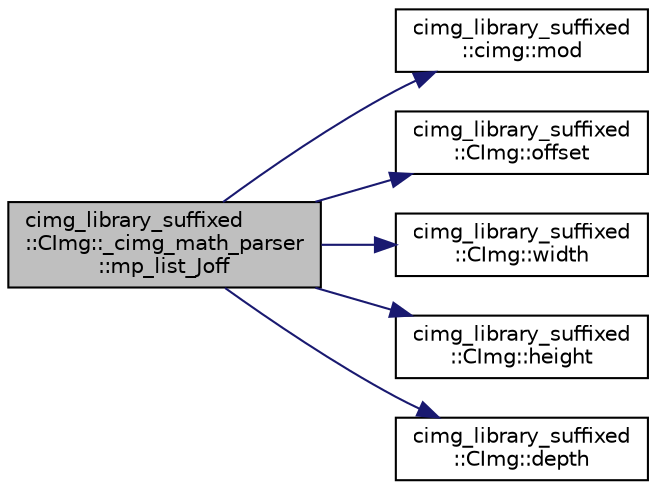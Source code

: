 digraph "cimg_library_suffixed::CImg::_cimg_math_parser::mp_list_Joff"
{
  edge [fontname="Helvetica",fontsize="10",labelfontname="Helvetica",labelfontsize="10"];
  node [fontname="Helvetica",fontsize="10",shape=record];
  rankdir="LR";
  Node701 [label="cimg_library_suffixed\l::CImg::_cimg_math_parser\l::mp_list_Joff",height=0.2,width=0.4,color="black", fillcolor="grey75", style="filled", fontcolor="black"];
  Node701 -> Node702 [color="midnightblue",fontsize="10",style="solid",fontname="Helvetica"];
  Node702 [label="cimg_library_suffixed\l::cimg::mod",height=0.2,width=0.4,color="black", fillcolor="white", style="filled",URL="$namespacecimg__library__suffixed_1_1cimg.html#afcc02428c9b7d9100e1674369d25cc40",tooltip="Return the modulo of a value. "];
  Node701 -> Node703 [color="midnightblue",fontsize="10",style="solid",fontname="Helvetica"];
  Node703 [label="cimg_library_suffixed\l::CImg::offset",height=0.2,width=0.4,color="black", fillcolor="white", style="filled",URL="$structcimg__library__suffixed_1_1_c_img.html#a85e66b869e393fd4a81049d2cde9b3f7",tooltip="Return the offset to a located pixel value, with respect to the beginning of the pixel buffer..."];
  Node701 -> Node704 [color="midnightblue",fontsize="10",style="solid",fontname="Helvetica"];
  Node704 [label="cimg_library_suffixed\l::CImg::width",height=0.2,width=0.4,color="black", fillcolor="white", style="filled",URL="$structcimg__library__suffixed_1_1_c_img.html#a2d7b769d447c0451a2f43c77e997beff",tooltip="Return the number of image columns. "];
  Node701 -> Node705 [color="midnightblue",fontsize="10",style="solid",fontname="Helvetica"];
  Node705 [label="cimg_library_suffixed\l::CImg::height",height=0.2,width=0.4,color="black", fillcolor="white", style="filled",URL="$structcimg__library__suffixed_1_1_c_img.html#a49834fd555c4a8362100bc628f1b03bb",tooltip="Return the number of image rows. "];
  Node701 -> Node706 [color="midnightblue",fontsize="10",style="solid",fontname="Helvetica"];
  Node706 [label="cimg_library_suffixed\l::CImg::depth",height=0.2,width=0.4,color="black", fillcolor="white", style="filled",URL="$structcimg__library__suffixed_1_1_c_img.html#aa708d2050f866a341896aca528615d2d",tooltip="Return the number of image slices. "];
}

